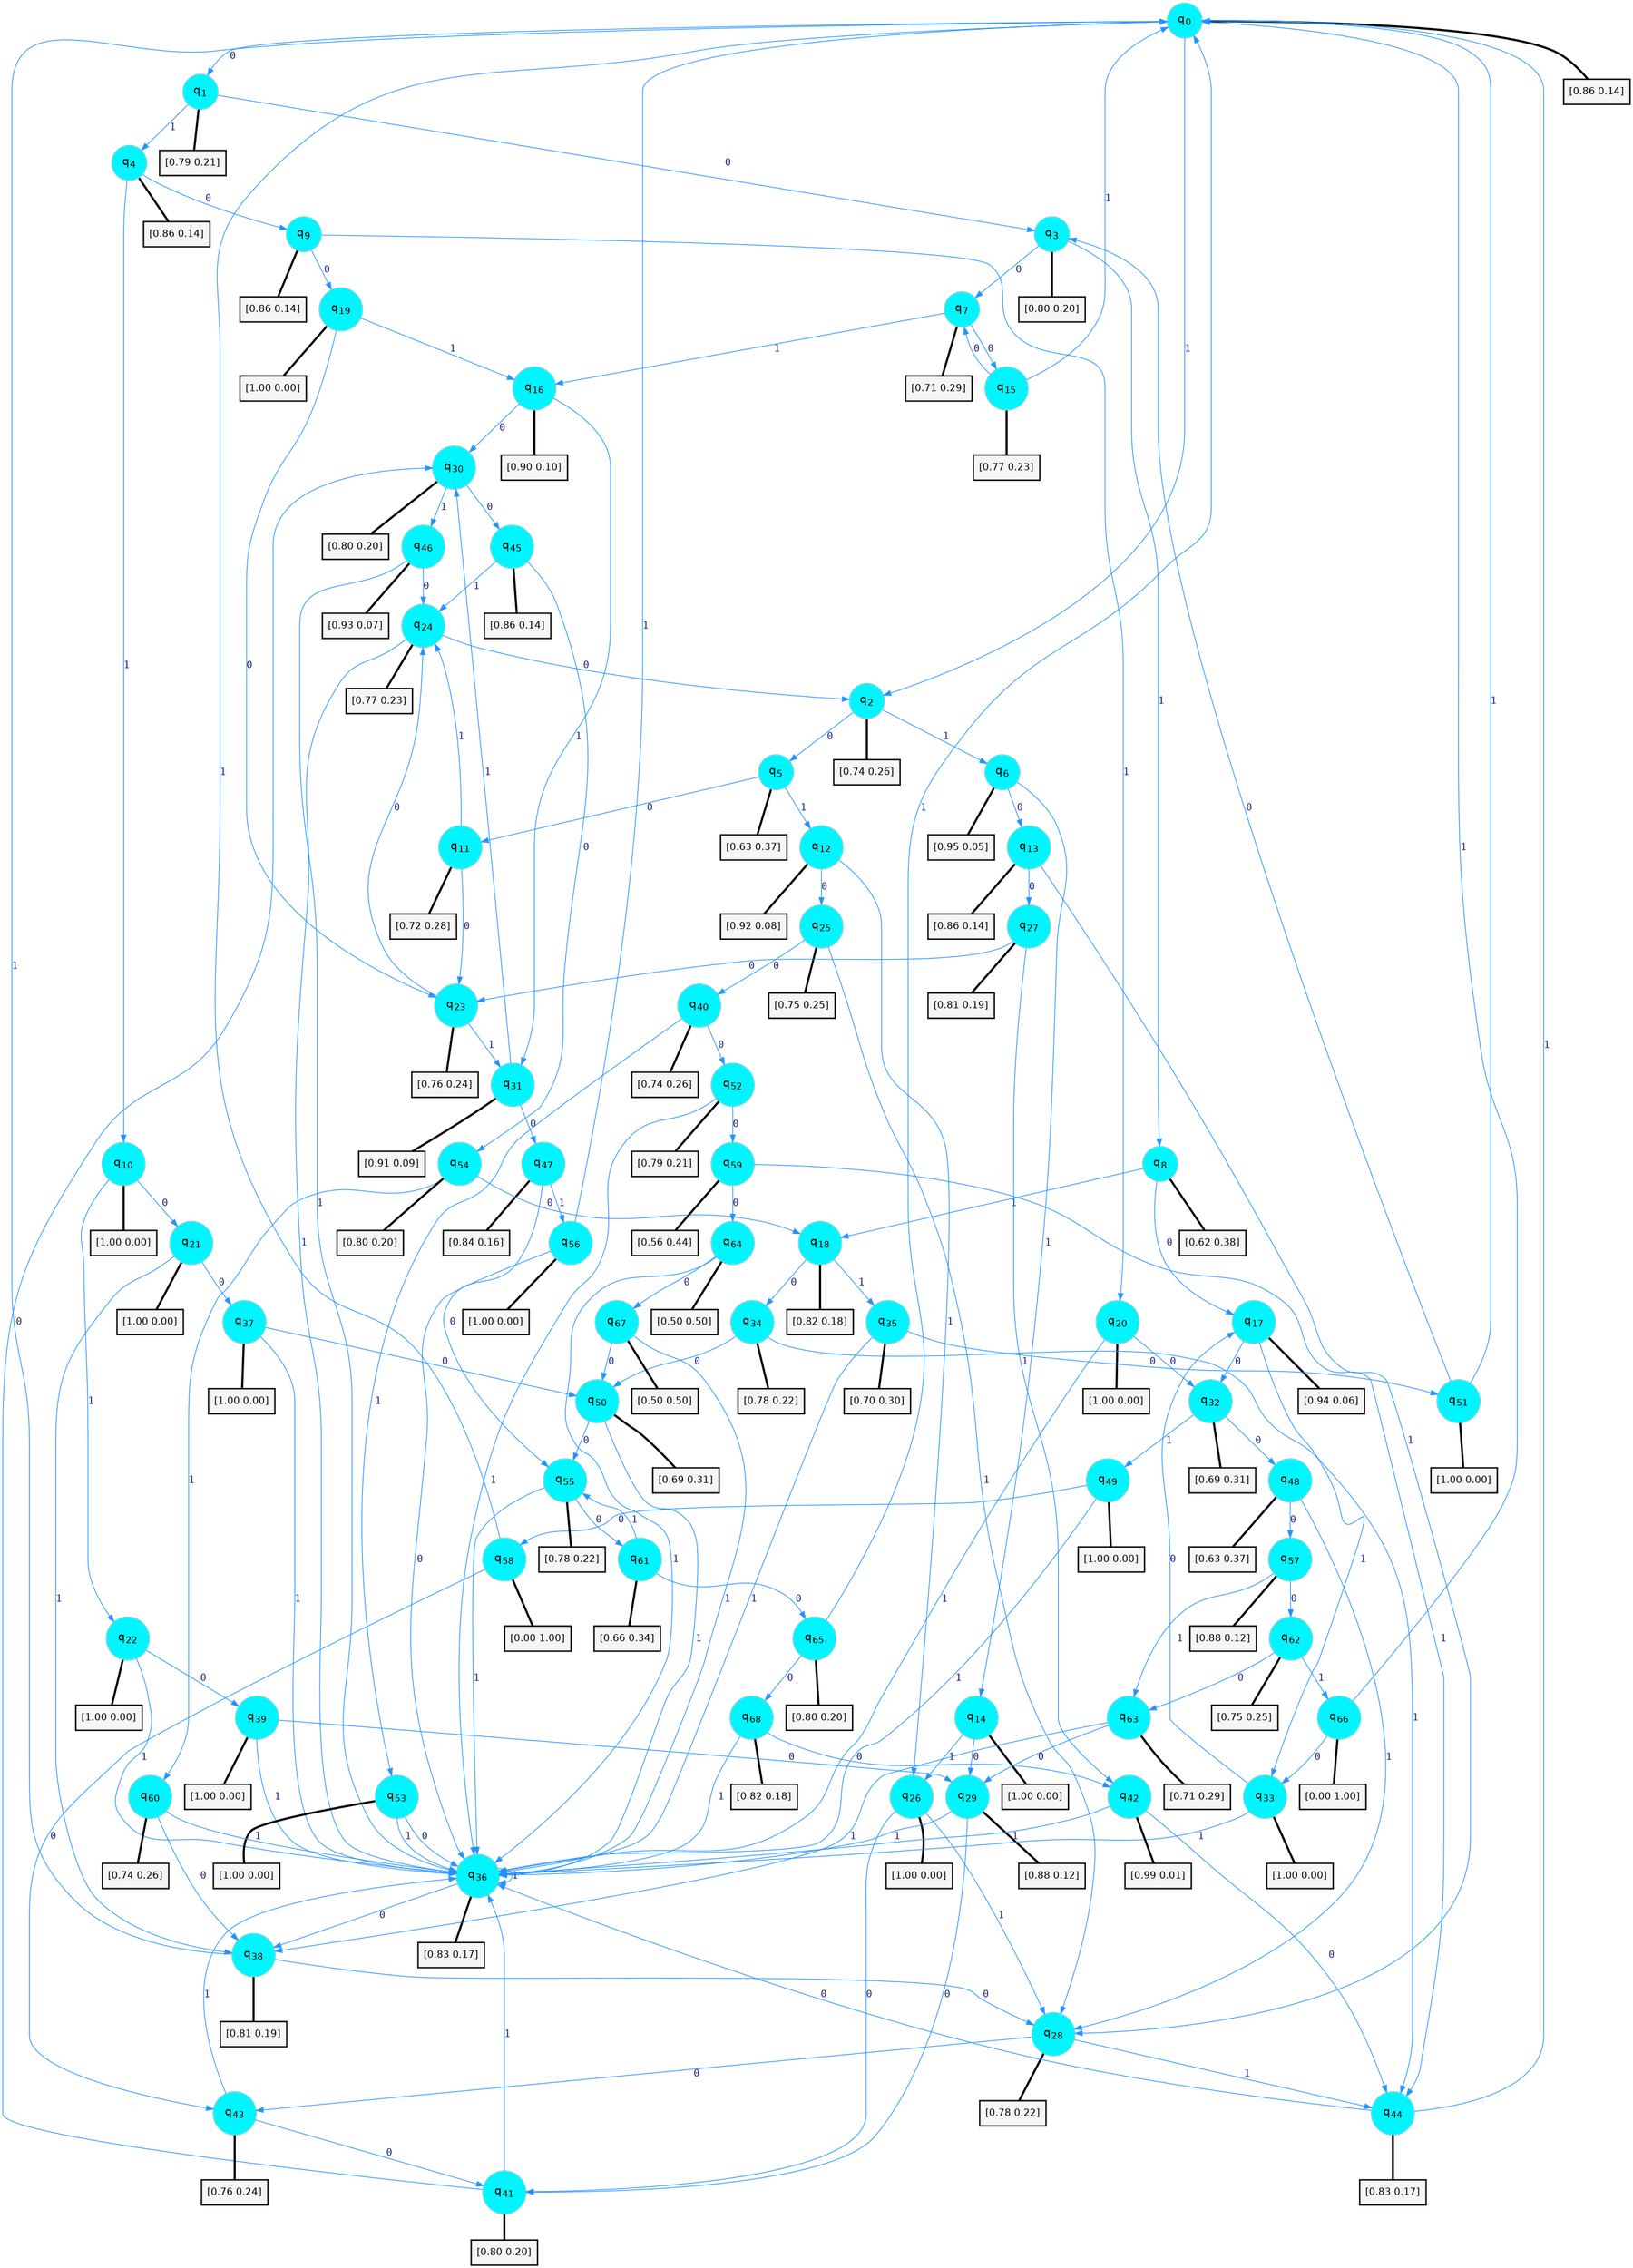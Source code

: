 digraph G {
graph [
bgcolor=transparent, dpi=300, rankdir=TD, size="40,25"];
node [
color=gray, fillcolor=turquoise1, fontcolor=black, fontname=Helvetica, fontsize=16, fontweight=bold, shape=circle, style=filled];
edge [
arrowsize=1, color=dodgerblue1, fontcolor=midnightblue, fontname=courier, fontweight=bold, penwidth=1, style=solid, weight=20];
0[label=<q<SUB>0</SUB>>];
1[label=<q<SUB>1</SUB>>];
2[label=<q<SUB>2</SUB>>];
3[label=<q<SUB>3</SUB>>];
4[label=<q<SUB>4</SUB>>];
5[label=<q<SUB>5</SUB>>];
6[label=<q<SUB>6</SUB>>];
7[label=<q<SUB>7</SUB>>];
8[label=<q<SUB>8</SUB>>];
9[label=<q<SUB>9</SUB>>];
10[label=<q<SUB>10</SUB>>];
11[label=<q<SUB>11</SUB>>];
12[label=<q<SUB>12</SUB>>];
13[label=<q<SUB>13</SUB>>];
14[label=<q<SUB>14</SUB>>];
15[label=<q<SUB>15</SUB>>];
16[label=<q<SUB>16</SUB>>];
17[label=<q<SUB>17</SUB>>];
18[label=<q<SUB>18</SUB>>];
19[label=<q<SUB>19</SUB>>];
20[label=<q<SUB>20</SUB>>];
21[label=<q<SUB>21</SUB>>];
22[label=<q<SUB>22</SUB>>];
23[label=<q<SUB>23</SUB>>];
24[label=<q<SUB>24</SUB>>];
25[label=<q<SUB>25</SUB>>];
26[label=<q<SUB>26</SUB>>];
27[label=<q<SUB>27</SUB>>];
28[label=<q<SUB>28</SUB>>];
29[label=<q<SUB>29</SUB>>];
30[label=<q<SUB>30</SUB>>];
31[label=<q<SUB>31</SUB>>];
32[label=<q<SUB>32</SUB>>];
33[label=<q<SUB>33</SUB>>];
34[label=<q<SUB>34</SUB>>];
35[label=<q<SUB>35</SUB>>];
36[label=<q<SUB>36</SUB>>];
37[label=<q<SUB>37</SUB>>];
38[label=<q<SUB>38</SUB>>];
39[label=<q<SUB>39</SUB>>];
40[label=<q<SUB>40</SUB>>];
41[label=<q<SUB>41</SUB>>];
42[label=<q<SUB>42</SUB>>];
43[label=<q<SUB>43</SUB>>];
44[label=<q<SUB>44</SUB>>];
45[label=<q<SUB>45</SUB>>];
46[label=<q<SUB>46</SUB>>];
47[label=<q<SUB>47</SUB>>];
48[label=<q<SUB>48</SUB>>];
49[label=<q<SUB>49</SUB>>];
50[label=<q<SUB>50</SUB>>];
51[label=<q<SUB>51</SUB>>];
52[label=<q<SUB>52</SUB>>];
53[label=<q<SUB>53</SUB>>];
54[label=<q<SUB>54</SUB>>];
55[label=<q<SUB>55</SUB>>];
56[label=<q<SUB>56</SUB>>];
57[label=<q<SUB>57</SUB>>];
58[label=<q<SUB>58</SUB>>];
59[label=<q<SUB>59</SUB>>];
60[label=<q<SUB>60</SUB>>];
61[label=<q<SUB>61</SUB>>];
62[label=<q<SUB>62</SUB>>];
63[label=<q<SUB>63</SUB>>];
64[label=<q<SUB>64</SUB>>];
65[label=<q<SUB>65</SUB>>];
66[label=<q<SUB>66</SUB>>];
67[label=<q<SUB>67</SUB>>];
68[label=<q<SUB>68</SUB>>];
69[label="[0.86 0.14]", shape=box,fontcolor=black, fontname=Helvetica, fontsize=14, penwidth=2, fillcolor=whitesmoke,color=black];
70[label="[0.79 0.21]", shape=box,fontcolor=black, fontname=Helvetica, fontsize=14, penwidth=2, fillcolor=whitesmoke,color=black];
71[label="[0.74 0.26]", shape=box,fontcolor=black, fontname=Helvetica, fontsize=14, penwidth=2, fillcolor=whitesmoke,color=black];
72[label="[0.80 0.20]", shape=box,fontcolor=black, fontname=Helvetica, fontsize=14, penwidth=2, fillcolor=whitesmoke,color=black];
73[label="[0.86 0.14]", shape=box,fontcolor=black, fontname=Helvetica, fontsize=14, penwidth=2, fillcolor=whitesmoke,color=black];
74[label="[0.63 0.37]", shape=box,fontcolor=black, fontname=Helvetica, fontsize=14, penwidth=2, fillcolor=whitesmoke,color=black];
75[label="[0.95 0.05]", shape=box,fontcolor=black, fontname=Helvetica, fontsize=14, penwidth=2, fillcolor=whitesmoke,color=black];
76[label="[0.71 0.29]", shape=box,fontcolor=black, fontname=Helvetica, fontsize=14, penwidth=2, fillcolor=whitesmoke,color=black];
77[label="[0.62 0.38]", shape=box,fontcolor=black, fontname=Helvetica, fontsize=14, penwidth=2, fillcolor=whitesmoke,color=black];
78[label="[0.86 0.14]", shape=box,fontcolor=black, fontname=Helvetica, fontsize=14, penwidth=2, fillcolor=whitesmoke,color=black];
79[label="[1.00 0.00]", shape=box,fontcolor=black, fontname=Helvetica, fontsize=14, penwidth=2, fillcolor=whitesmoke,color=black];
80[label="[0.72 0.28]", shape=box,fontcolor=black, fontname=Helvetica, fontsize=14, penwidth=2, fillcolor=whitesmoke,color=black];
81[label="[0.92 0.08]", shape=box,fontcolor=black, fontname=Helvetica, fontsize=14, penwidth=2, fillcolor=whitesmoke,color=black];
82[label="[0.86 0.14]", shape=box,fontcolor=black, fontname=Helvetica, fontsize=14, penwidth=2, fillcolor=whitesmoke,color=black];
83[label="[1.00 0.00]", shape=box,fontcolor=black, fontname=Helvetica, fontsize=14, penwidth=2, fillcolor=whitesmoke,color=black];
84[label="[0.77 0.23]", shape=box,fontcolor=black, fontname=Helvetica, fontsize=14, penwidth=2, fillcolor=whitesmoke,color=black];
85[label="[0.90 0.10]", shape=box,fontcolor=black, fontname=Helvetica, fontsize=14, penwidth=2, fillcolor=whitesmoke,color=black];
86[label="[0.94 0.06]", shape=box,fontcolor=black, fontname=Helvetica, fontsize=14, penwidth=2, fillcolor=whitesmoke,color=black];
87[label="[0.82 0.18]", shape=box,fontcolor=black, fontname=Helvetica, fontsize=14, penwidth=2, fillcolor=whitesmoke,color=black];
88[label="[1.00 0.00]", shape=box,fontcolor=black, fontname=Helvetica, fontsize=14, penwidth=2, fillcolor=whitesmoke,color=black];
89[label="[1.00 0.00]", shape=box,fontcolor=black, fontname=Helvetica, fontsize=14, penwidth=2, fillcolor=whitesmoke,color=black];
90[label="[1.00 0.00]", shape=box,fontcolor=black, fontname=Helvetica, fontsize=14, penwidth=2, fillcolor=whitesmoke,color=black];
91[label="[1.00 0.00]", shape=box,fontcolor=black, fontname=Helvetica, fontsize=14, penwidth=2, fillcolor=whitesmoke,color=black];
92[label="[0.76 0.24]", shape=box,fontcolor=black, fontname=Helvetica, fontsize=14, penwidth=2, fillcolor=whitesmoke,color=black];
93[label="[0.77 0.23]", shape=box,fontcolor=black, fontname=Helvetica, fontsize=14, penwidth=2, fillcolor=whitesmoke,color=black];
94[label="[0.75 0.25]", shape=box,fontcolor=black, fontname=Helvetica, fontsize=14, penwidth=2, fillcolor=whitesmoke,color=black];
95[label="[1.00 0.00]", shape=box,fontcolor=black, fontname=Helvetica, fontsize=14, penwidth=2, fillcolor=whitesmoke,color=black];
96[label="[0.81 0.19]", shape=box,fontcolor=black, fontname=Helvetica, fontsize=14, penwidth=2, fillcolor=whitesmoke,color=black];
97[label="[0.78 0.22]", shape=box,fontcolor=black, fontname=Helvetica, fontsize=14, penwidth=2, fillcolor=whitesmoke,color=black];
98[label="[0.88 0.12]", shape=box,fontcolor=black, fontname=Helvetica, fontsize=14, penwidth=2, fillcolor=whitesmoke,color=black];
99[label="[0.80 0.20]", shape=box,fontcolor=black, fontname=Helvetica, fontsize=14, penwidth=2, fillcolor=whitesmoke,color=black];
100[label="[0.91 0.09]", shape=box,fontcolor=black, fontname=Helvetica, fontsize=14, penwidth=2, fillcolor=whitesmoke,color=black];
101[label="[0.69 0.31]", shape=box,fontcolor=black, fontname=Helvetica, fontsize=14, penwidth=2, fillcolor=whitesmoke,color=black];
102[label="[1.00 0.00]", shape=box,fontcolor=black, fontname=Helvetica, fontsize=14, penwidth=2, fillcolor=whitesmoke,color=black];
103[label="[0.78 0.22]", shape=box,fontcolor=black, fontname=Helvetica, fontsize=14, penwidth=2, fillcolor=whitesmoke,color=black];
104[label="[0.70 0.30]", shape=box,fontcolor=black, fontname=Helvetica, fontsize=14, penwidth=2, fillcolor=whitesmoke,color=black];
105[label="[0.83 0.17]", shape=box,fontcolor=black, fontname=Helvetica, fontsize=14, penwidth=2, fillcolor=whitesmoke,color=black];
106[label="[1.00 0.00]", shape=box,fontcolor=black, fontname=Helvetica, fontsize=14, penwidth=2, fillcolor=whitesmoke,color=black];
107[label="[0.81 0.19]", shape=box,fontcolor=black, fontname=Helvetica, fontsize=14, penwidth=2, fillcolor=whitesmoke,color=black];
108[label="[1.00 0.00]", shape=box,fontcolor=black, fontname=Helvetica, fontsize=14, penwidth=2, fillcolor=whitesmoke,color=black];
109[label="[0.74 0.26]", shape=box,fontcolor=black, fontname=Helvetica, fontsize=14, penwidth=2, fillcolor=whitesmoke,color=black];
110[label="[0.80 0.20]", shape=box,fontcolor=black, fontname=Helvetica, fontsize=14, penwidth=2, fillcolor=whitesmoke,color=black];
111[label="[0.99 0.01]", shape=box,fontcolor=black, fontname=Helvetica, fontsize=14, penwidth=2, fillcolor=whitesmoke,color=black];
112[label="[0.76 0.24]", shape=box,fontcolor=black, fontname=Helvetica, fontsize=14, penwidth=2, fillcolor=whitesmoke,color=black];
113[label="[0.83 0.17]", shape=box,fontcolor=black, fontname=Helvetica, fontsize=14, penwidth=2, fillcolor=whitesmoke,color=black];
114[label="[0.86 0.14]", shape=box,fontcolor=black, fontname=Helvetica, fontsize=14, penwidth=2, fillcolor=whitesmoke,color=black];
115[label="[0.93 0.07]", shape=box,fontcolor=black, fontname=Helvetica, fontsize=14, penwidth=2, fillcolor=whitesmoke,color=black];
116[label="[0.84 0.16]", shape=box,fontcolor=black, fontname=Helvetica, fontsize=14, penwidth=2, fillcolor=whitesmoke,color=black];
117[label="[0.63 0.37]", shape=box,fontcolor=black, fontname=Helvetica, fontsize=14, penwidth=2, fillcolor=whitesmoke,color=black];
118[label="[1.00 0.00]", shape=box,fontcolor=black, fontname=Helvetica, fontsize=14, penwidth=2, fillcolor=whitesmoke,color=black];
119[label="[0.69 0.31]", shape=box,fontcolor=black, fontname=Helvetica, fontsize=14, penwidth=2, fillcolor=whitesmoke,color=black];
120[label="[1.00 0.00]", shape=box,fontcolor=black, fontname=Helvetica, fontsize=14, penwidth=2, fillcolor=whitesmoke,color=black];
121[label="[0.79 0.21]", shape=box,fontcolor=black, fontname=Helvetica, fontsize=14, penwidth=2, fillcolor=whitesmoke,color=black];
122[label="[1.00 0.00]", shape=box,fontcolor=black, fontname=Helvetica, fontsize=14, penwidth=2, fillcolor=whitesmoke,color=black];
123[label="[0.80 0.20]", shape=box,fontcolor=black, fontname=Helvetica, fontsize=14, penwidth=2, fillcolor=whitesmoke,color=black];
124[label="[0.78 0.22]", shape=box,fontcolor=black, fontname=Helvetica, fontsize=14, penwidth=2, fillcolor=whitesmoke,color=black];
125[label="[1.00 0.00]", shape=box,fontcolor=black, fontname=Helvetica, fontsize=14, penwidth=2, fillcolor=whitesmoke,color=black];
126[label="[0.88 0.12]", shape=box,fontcolor=black, fontname=Helvetica, fontsize=14, penwidth=2, fillcolor=whitesmoke,color=black];
127[label="[0.00 1.00]", shape=box,fontcolor=black, fontname=Helvetica, fontsize=14, penwidth=2, fillcolor=whitesmoke,color=black];
128[label="[0.56 0.44]", shape=box,fontcolor=black, fontname=Helvetica, fontsize=14, penwidth=2, fillcolor=whitesmoke,color=black];
129[label="[0.74 0.26]", shape=box,fontcolor=black, fontname=Helvetica, fontsize=14, penwidth=2, fillcolor=whitesmoke,color=black];
130[label="[0.66 0.34]", shape=box,fontcolor=black, fontname=Helvetica, fontsize=14, penwidth=2, fillcolor=whitesmoke,color=black];
131[label="[0.75 0.25]", shape=box,fontcolor=black, fontname=Helvetica, fontsize=14, penwidth=2, fillcolor=whitesmoke,color=black];
132[label="[0.71 0.29]", shape=box,fontcolor=black, fontname=Helvetica, fontsize=14, penwidth=2, fillcolor=whitesmoke,color=black];
133[label="[0.50 0.50]", shape=box,fontcolor=black, fontname=Helvetica, fontsize=14, penwidth=2, fillcolor=whitesmoke,color=black];
134[label="[0.80 0.20]", shape=box,fontcolor=black, fontname=Helvetica, fontsize=14, penwidth=2, fillcolor=whitesmoke,color=black];
135[label="[0.00 1.00]", shape=box,fontcolor=black, fontname=Helvetica, fontsize=14, penwidth=2, fillcolor=whitesmoke,color=black];
136[label="[0.50 0.50]", shape=box,fontcolor=black, fontname=Helvetica, fontsize=14, penwidth=2, fillcolor=whitesmoke,color=black];
137[label="[0.82 0.18]", shape=box,fontcolor=black, fontname=Helvetica, fontsize=14, penwidth=2, fillcolor=whitesmoke,color=black];
0->1 [label=0];
0->2 [label=1];
0->69 [arrowhead=none, penwidth=3,color=black];
1->3 [label=0];
1->4 [label=1];
1->70 [arrowhead=none, penwidth=3,color=black];
2->5 [label=0];
2->6 [label=1];
2->71 [arrowhead=none, penwidth=3,color=black];
3->7 [label=0];
3->8 [label=1];
3->72 [arrowhead=none, penwidth=3,color=black];
4->9 [label=0];
4->10 [label=1];
4->73 [arrowhead=none, penwidth=3,color=black];
5->11 [label=0];
5->12 [label=1];
5->74 [arrowhead=none, penwidth=3,color=black];
6->13 [label=0];
6->14 [label=1];
6->75 [arrowhead=none, penwidth=3,color=black];
7->15 [label=0];
7->16 [label=1];
7->76 [arrowhead=none, penwidth=3,color=black];
8->17 [label=0];
8->18 [label=1];
8->77 [arrowhead=none, penwidth=3,color=black];
9->19 [label=0];
9->20 [label=1];
9->78 [arrowhead=none, penwidth=3,color=black];
10->21 [label=0];
10->22 [label=1];
10->79 [arrowhead=none, penwidth=3,color=black];
11->23 [label=0];
11->24 [label=1];
11->80 [arrowhead=none, penwidth=3,color=black];
12->25 [label=0];
12->26 [label=1];
12->81 [arrowhead=none, penwidth=3,color=black];
13->27 [label=0];
13->28 [label=1];
13->82 [arrowhead=none, penwidth=3,color=black];
14->29 [label=0];
14->26 [label=1];
14->83 [arrowhead=none, penwidth=3,color=black];
15->7 [label=0];
15->0 [label=1];
15->84 [arrowhead=none, penwidth=3,color=black];
16->30 [label=0];
16->31 [label=1];
16->85 [arrowhead=none, penwidth=3,color=black];
17->32 [label=0];
17->33 [label=1];
17->86 [arrowhead=none, penwidth=3,color=black];
18->34 [label=0];
18->35 [label=1];
18->87 [arrowhead=none, penwidth=3,color=black];
19->23 [label=0];
19->16 [label=1];
19->88 [arrowhead=none, penwidth=3,color=black];
20->32 [label=0];
20->36 [label=1];
20->89 [arrowhead=none, penwidth=3,color=black];
21->37 [label=0];
21->38 [label=1];
21->90 [arrowhead=none, penwidth=3,color=black];
22->39 [label=0];
22->36 [label=1];
22->91 [arrowhead=none, penwidth=3,color=black];
23->24 [label=0];
23->31 [label=1];
23->92 [arrowhead=none, penwidth=3,color=black];
24->2 [label=0];
24->36 [label=1];
24->93 [arrowhead=none, penwidth=3,color=black];
25->40 [label=0];
25->28 [label=1];
25->94 [arrowhead=none, penwidth=3,color=black];
26->41 [label=0];
26->28 [label=1];
26->95 [arrowhead=none, penwidth=3,color=black];
27->23 [label=0];
27->42 [label=1];
27->96 [arrowhead=none, penwidth=3,color=black];
28->43 [label=0];
28->44 [label=1];
28->97 [arrowhead=none, penwidth=3,color=black];
29->41 [label=0];
29->36 [label=1];
29->98 [arrowhead=none, penwidth=3,color=black];
30->45 [label=0];
30->46 [label=1];
30->99 [arrowhead=none, penwidth=3,color=black];
31->47 [label=0];
31->30 [label=1];
31->100 [arrowhead=none, penwidth=3,color=black];
32->48 [label=0];
32->49 [label=1];
32->101 [arrowhead=none, penwidth=3,color=black];
33->17 [label=0];
33->36 [label=1];
33->102 [arrowhead=none, penwidth=3,color=black];
34->50 [label=0];
34->44 [label=1];
34->103 [arrowhead=none, penwidth=3,color=black];
35->51 [label=0];
35->36 [label=1];
35->104 [arrowhead=none, penwidth=3,color=black];
36->38 [label=0];
36->36 [label=1];
36->105 [arrowhead=none, penwidth=3,color=black];
37->50 [label=0];
37->36 [label=1];
37->106 [arrowhead=none, penwidth=3,color=black];
38->28 [label=0];
38->0 [label=1];
38->107 [arrowhead=none, penwidth=3,color=black];
39->29 [label=0];
39->36 [label=1];
39->108 [arrowhead=none, penwidth=3,color=black];
40->52 [label=0];
40->53 [label=1];
40->109 [arrowhead=none, penwidth=3,color=black];
41->30 [label=0];
41->36 [label=1];
41->110 [arrowhead=none, penwidth=3,color=black];
42->44 [label=0];
42->36 [label=1];
42->111 [arrowhead=none, penwidth=3,color=black];
43->41 [label=0];
43->36 [label=1];
43->112 [arrowhead=none, penwidth=3,color=black];
44->36 [label=0];
44->0 [label=1];
44->113 [arrowhead=none, penwidth=3,color=black];
45->54 [label=0];
45->24 [label=1];
45->114 [arrowhead=none, penwidth=3,color=black];
46->24 [label=0];
46->36 [label=1];
46->115 [arrowhead=none, penwidth=3,color=black];
47->55 [label=0];
47->56 [label=1];
47->116 [arrowhead=none, penwidth=3,color=black];
48->57 [label=0];
48->28 [label=1];
48->117 [arrowhead=none, penwidth=3,color=black];
49->58 [label=0];
49->36 [label=1];
49->118 [arrowhead=none, penwidth=3,color=black];
50->55 [label=0];
50->36 [label=1];
50->119 [arrowhead=none, penwidth=3,color=black];
51->3 [label=0];
51->0 [label=1];
51->120 [arrowhead=none, penwidth=3,color=black];
52->59 [label=0];
52->36 [label=1];
52->121 [arrowhead=none, penwidth=3,color=black];
53->36 [label=0];
53->36 [label=1];
53->122 [arrowhead=none, penwidth=3,color=black];
54->18 [label=0];
54->60 [label=1];
54->123 [arrowhead=none, penwidth=3,color=black];
55->61 [label=0];
55->36 [label=1];
55->124 [arrowhead=none, penwidth=3,color=black];
56->36 [label=0];
56->0 [label=1];
56->125 [arrowhead=none, penwidth=3,color=black];
57->62 [label=0];
57->63 [label=1];
57->126 [arrowhead=none, penwidth=3,color=black];
58->43 [label=0];
58->0 [label=1];
58->127 [arrowhead=none, penwidth=3,color=black];
59->64 [label=0];
59->44 [label=1];
59->128 [arrowhead=none, penwidth=3,color=black];
60->38 [label=0];
60->36 [label=1];
60->129 [arrowhead=none, penwidth=3,color=black];
61->65 [label=0];
61->55 [label=1];
61->130 [arrowhead=none, penwidth=3,color=black];
62->63 [label=0];
62->66 [label=1];
62->131 [arrowhead=none, penwidth=3,color=black];
63->29 [label=0];
63->38 [label=1];
63->132 [arrowhead=none, penwidth=3,color=black];
64->67 [label=0];
64->36 [label=1];
64->133 [arrowhead=none, penwidth=3,color=black];
65->68 [label=0];
65->0 [label=1];
65->134 [arrowhead=none, penwidth=3,color=black];
66->33 [label=0];
66->0 [label=1];
66->135 [arrowhead=none, penwidth=3,color=black];
67->50 [label=0];
67->36 [label=1];
67->136 [arrowhead=none, penwidth=3,color=black];
68->42 [label=0];
68->36 [label=1];
68->137 [arrowhead=none, penwidth=3,color=black];
}
